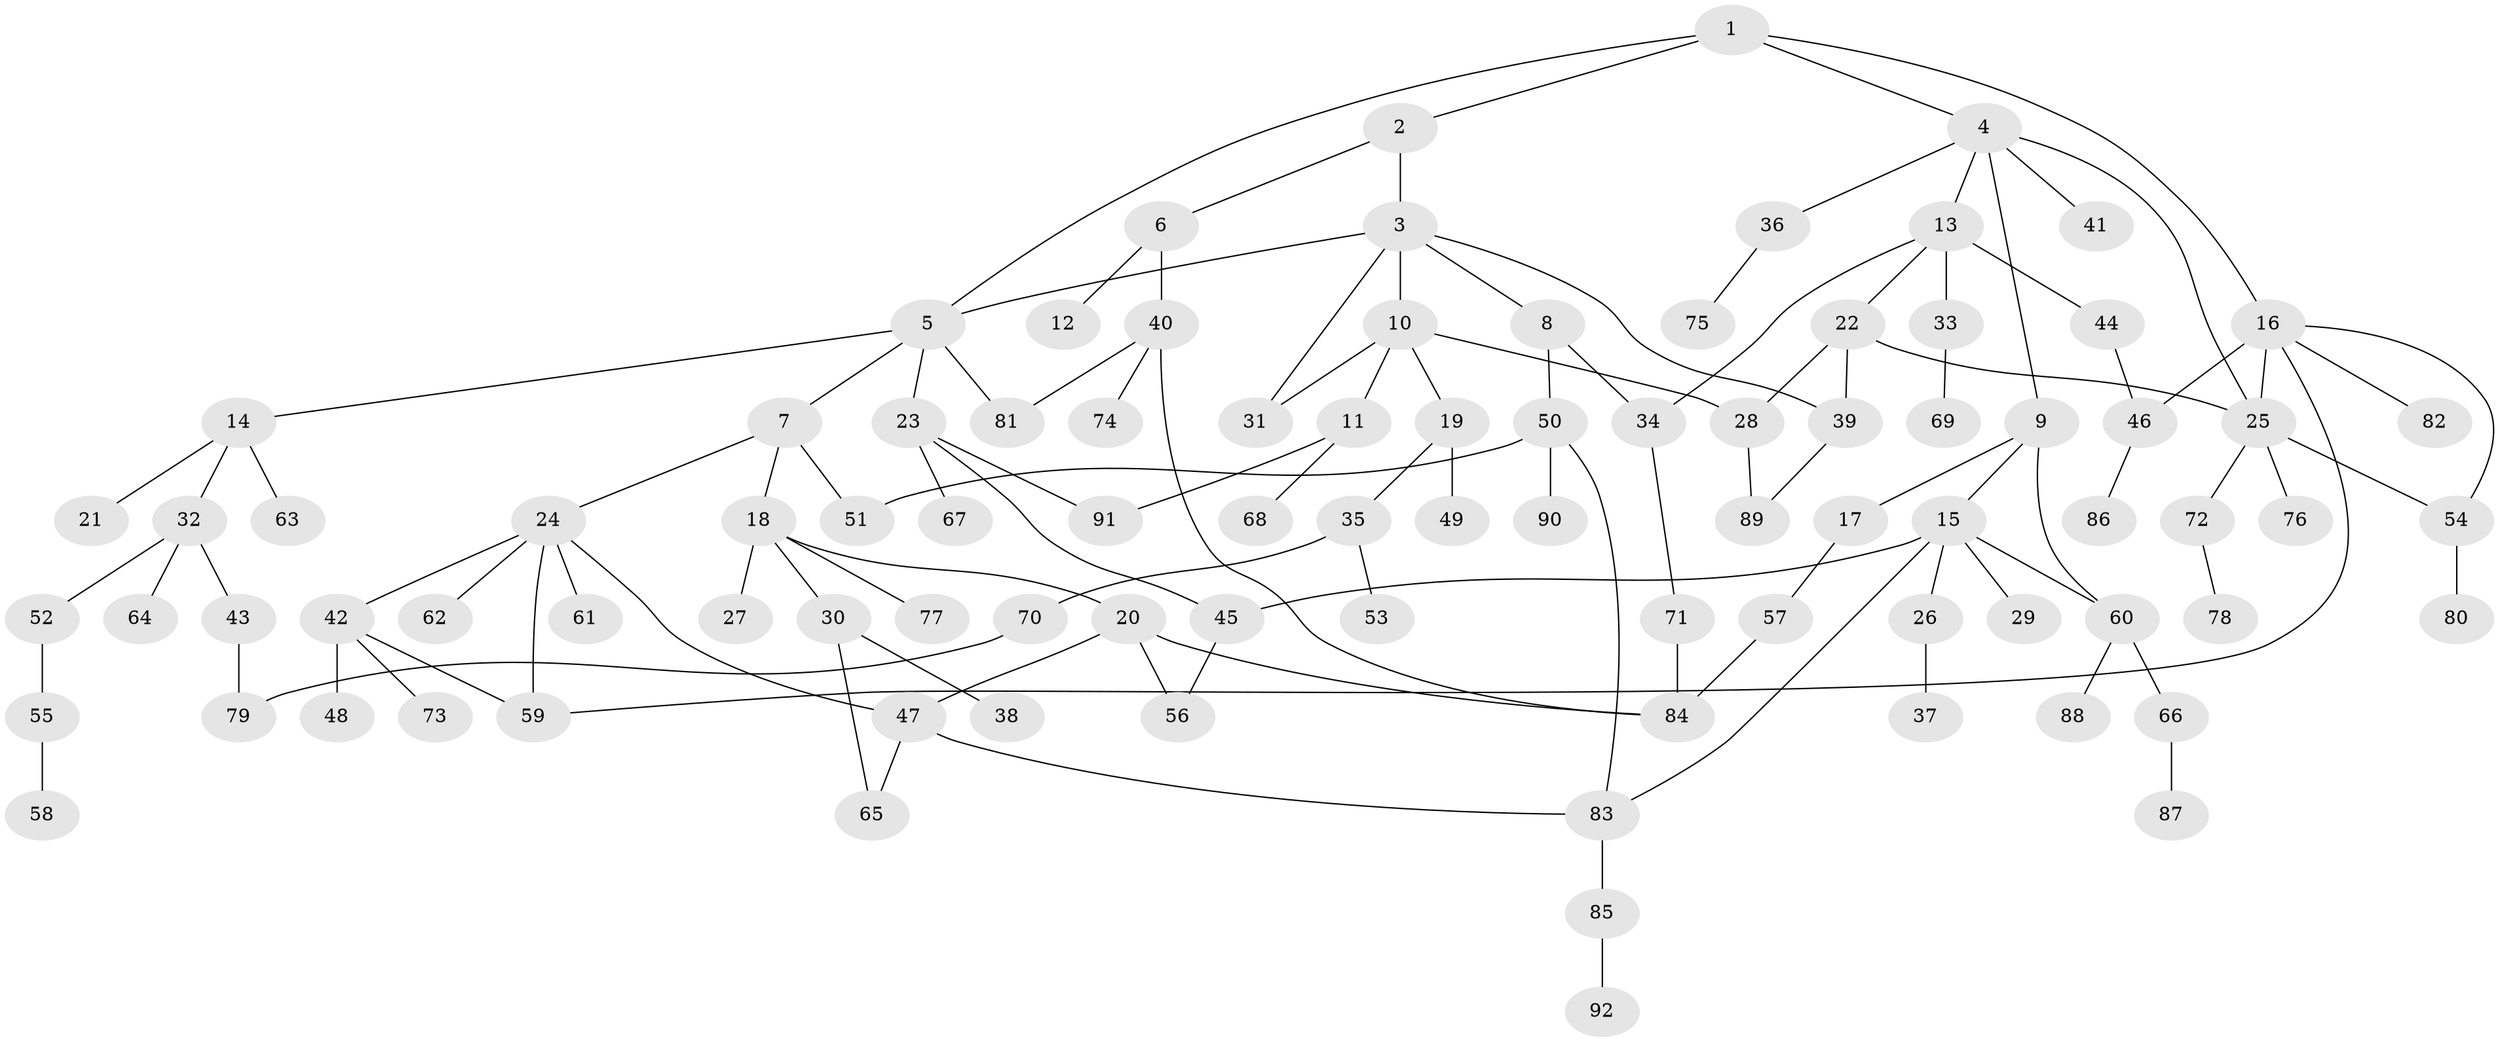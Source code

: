// Generated by graph-tools (version 1.1) at 2025/10/02/27/25 16:10:53]
// undirected, 92 vertices, 117 edges
graph export_dot {
graph [start="1"]
  node [color=gray90,style=filled];
  1;
  2;
  3;
  4;
  5;
  6;
  7;
  8;
  9;
  10;
  11;
  12;
  13;
  14;
  15;
  16;
  17;
  18;
  19;
  20;
  21;
  22;
  23;
  24;
  25;
  26;
  27;
  28;
  29;
  30;
  31;
  32;
  33;
  34;
  35;
  36;
  37;
  38;
  39;
  40;
  41;
  42;
  43;
  44;
  45;
  46;
  47;
  48;
  49;
  50;
  51;
  52;
  53;
  54;
  55;
  56;
  57;
  58;
  59;
  60;
  61;
  62;
  63;
  64;
  65;
  66;
  67;
  68;
  69;
  70;
  71;
  72;
  73;
  74;
  75;
  76;
  77;
  78;
  79;
  80;
  81;
  82;
  83;
  84;
  85;
  86;
  87;
  88;
  89;
  90;
  91;
  92;
  1 -- 2;
  1 -- 4;
  1 -- 5;
  1 -- 16;
  2 -- 3;
  2 -- 6;
  3 -- 8;
  3 -- 10;
  3 -- 5;
  3 -- 31;
  3 -- 39;
  4 -- 9;
  4 -- 13;
  4 -- 25;
  4 -- 36;
  4 -- 41;
  5 -- 7;
  5 -- 14;
  5 -- 23;
  5 -- 81;
  6 -- 12;
  6 -- 40;
  7 -- 18;
  7 -- 24;
  7 -- 51;
  8 -- 34;
  8 -- 50;
  9 -- 15;
  9 -- 17;
  9 -- 60;
  10 -- 11;
  10 -- 19;
  10 -- 31;
  10 -- 28;
  11 -- 68;
  11 -- 91;
  13 -- 22;
  13 -- 33;
  13 -- 44;
  13 -- 34;
  14 -- 21;
  14 -- 32;
  14 -- 63;
  15 -- 26;
  15 -- 29;
  15 -- 45;
  15 -- 60;
  15 -- 83;
  16 -- 46;
  16 -- 82;
  16 -- 59;
  16 -- 54;
  16 -- 25;
  17 -- 57;
  18 -- 20;
  18 -- 27;
  18 -- 30;
  18 -- 77;
  19 -- 35;
  19 -- 49;
  20 -- 84;
  20 -- 56;
  20 -- 47;
  22 -- 28;
  22 -- 39;
  22 -- 25;
  23 -- 67;
  23 -- 91;
  23 -- 45;
  24 -- 42;
  24 -- 47;
  24 -- 61;
  24 -- 62;
  24 -- 59;
  25 -- 54;
  25 -- 72;
  25 -- 76;
  26 -- 37;
  28 -- 89;
  30 -- 38;
  30 -- 65;
  32 -- 43;
  32 -- 52;
  32 -- 64;
  33 -- 69;
  34 -- 71;
  35 -- 53;
  35 -- 70;
  36 -- 75;
  39 -- 89;
  40 -- 74;
  40 -- 81;
  40 -- 84;
  42 -- 48;
  42 -- 59;
  42 -- 73;
  43 -- 79;
  44 -- 46;
  45 -- 56;
  46 -- 86;
  47 -- 83;
  47 -- 65;
  50 -- 90;
  50 -- 83;
  50 -- 51;
  52 -- 55;
  54 -- 80;
  55 -- 58;
  57 -- 84;
  60 -- 66;
  60 -- 88;
  66 -- 87;
  70 -- 79;
  71 -- 84;
  72 -- 78;
  83 -- 85;
  85 -- 92;
}
